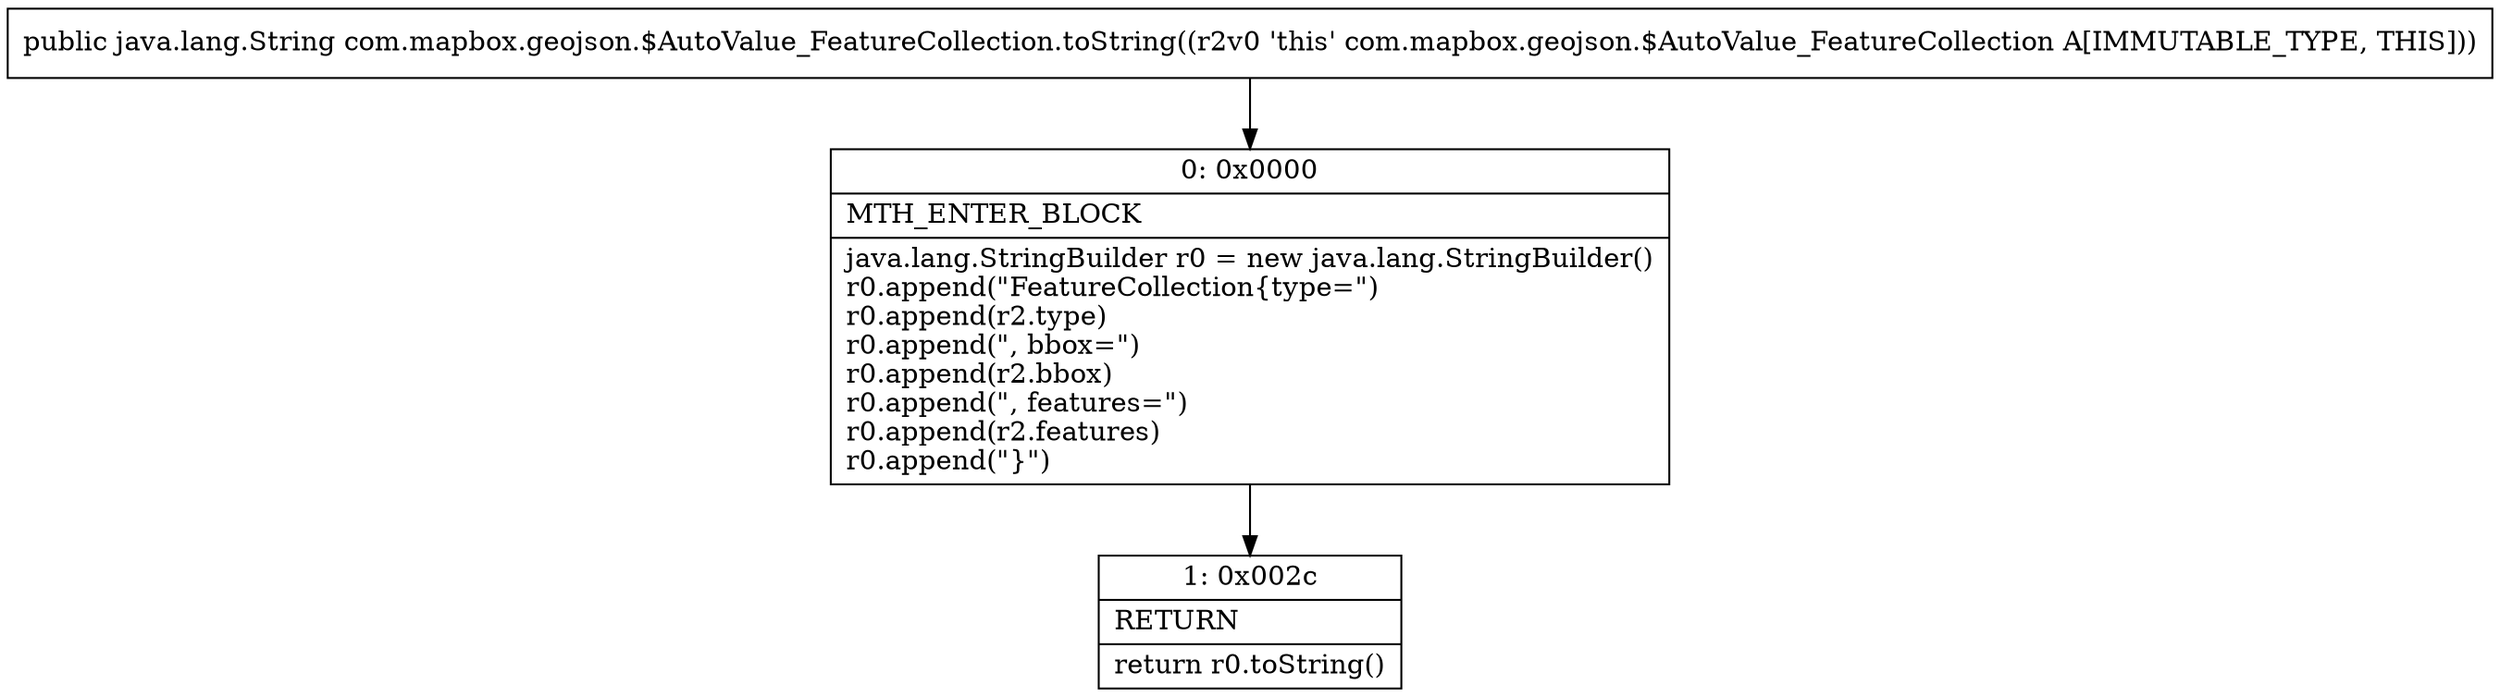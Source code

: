 digraph "CFG forcom.mapbox.geojson.$AutoValue_FeatureCollection.toString()Ljava\/lang\/String;" {
Node_0 [shape=record,label="{0\:\ 0x0000|MTH_ENTER_BLOCK\l|java.lang.StringBuilder r0 = new java.lang.StringBuilder()\lr0.append(\"FeatureCollection\{type=\")\lr0.append(r2.type)\lr0.append(\", bbox=\")\lr0.append(r2.bbox)\lr0.append(\", features=\")\lr0.append(r2.features)\lr0.append(\"\}\")\l}"];
Node_1 [shape=record,label="{1\:\ 0x002c|RETURN\l|return r0.toString()\l}"];
MethodNode[shape=record,label="{public java.lang.String com.mapbox.geojson.$AutoValue_FeatureCollection.toString((r2v0 'this' com.mapbox.geojson.$AutoValue_FeatureCollection A[IMMUTABLE_TYPE, THIS])) }"];
MethodNode -> Node_0;
Node_0 -> Node_1;
}

